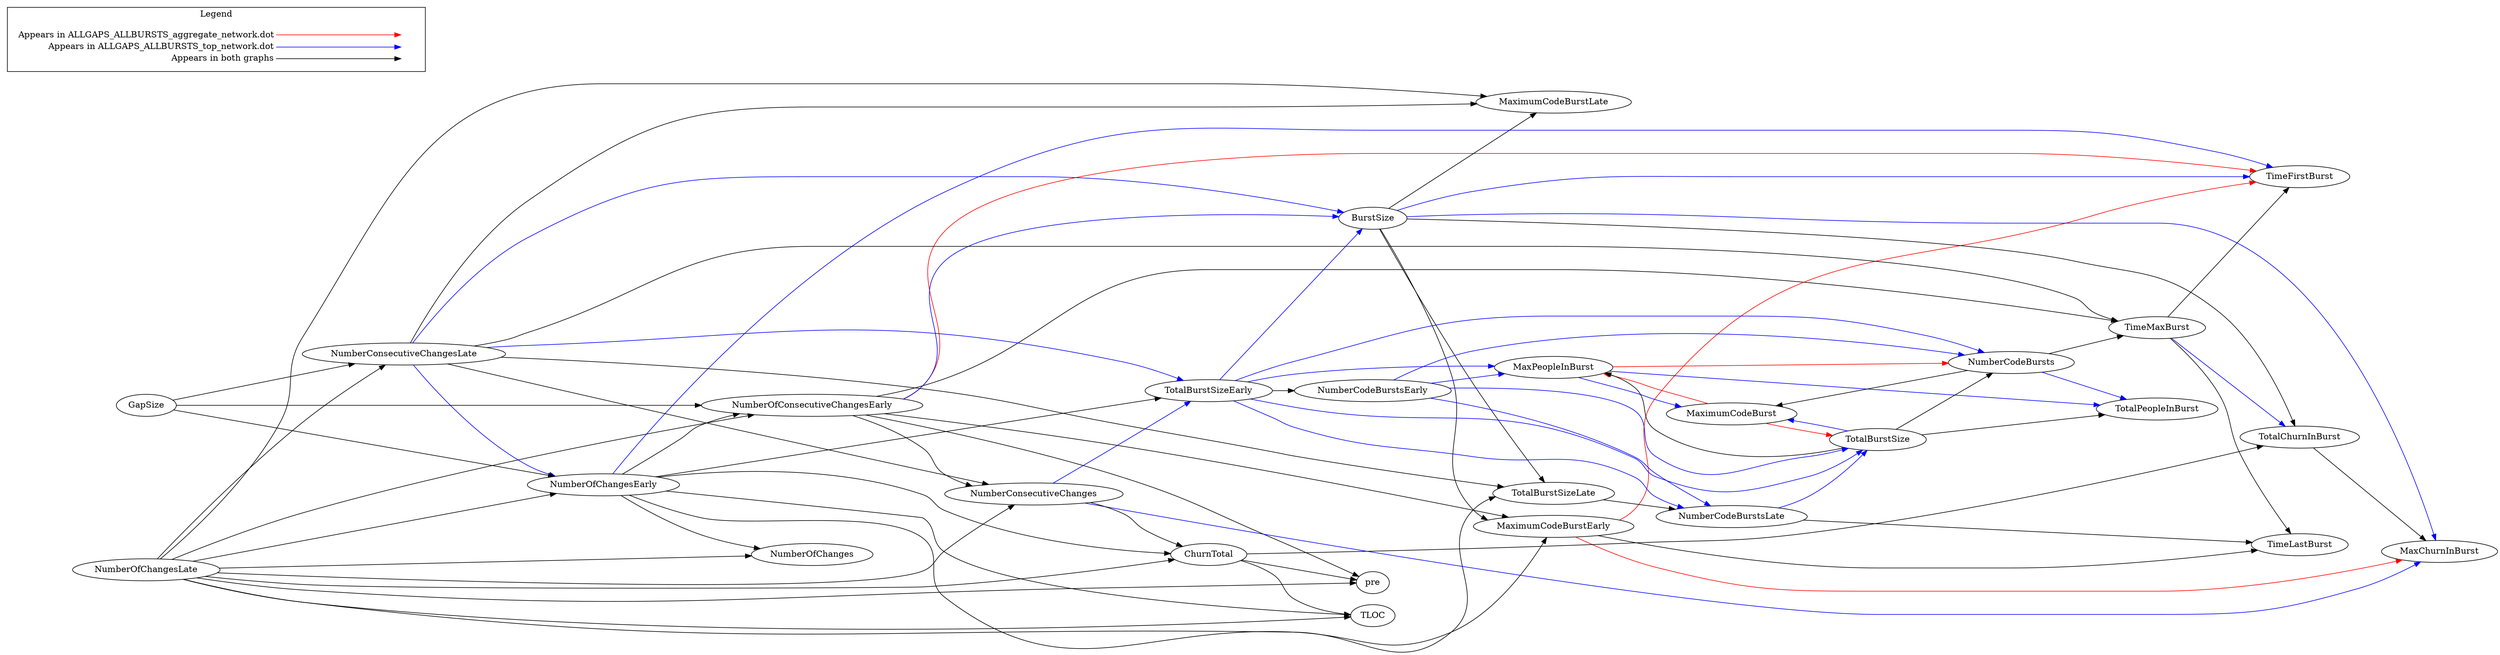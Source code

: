 digraph {
NumberOfConsecutiveChangesEarly -> TimeFirstBurst[color="red"];
MaximumCodeBurstEarly -> MaxChurnInBurst[color="red"];
MaximumCodeBurstEarly -> TimeFirstBurst[color="red"];
MaximumCodeBurst -> MaxPeopleInBurst[color="red"];
MaxPeopleInBurst -> NumberCodeBursts[color="red"];
MaximumCodeBurst -> TotalBurstSize[color="red"];
NumberOfChangesLate -> NumberOfChanges[color="black"];
NumberOfChangesLate -> NumberOfConsecutiveChangesEarly[color="black"];
NumberOfChangesEarly -> NumberOfChanges[color="black"];
NumberOfChangesEarly -> ChurnTotal[color="black"];
ChurnTotal -> TotalChurnInBurst[color="black"];
NumberOfConsecutiveChangesEarly -> NumberConsecutiveChanges[color="black"];
NumberConsecutiveChangesLate -> NumberConsecutiveChanges[color="black"];
TimeMaxBurst -> TimeFirstBurst[color="black"];
NumberCodeBurstsLate -> TimeLastBurst[color="black"];
NumberOfChangesLate -> ChurnTotal[color="black"];
NumberOfChangesLate -> NumberConsecutiveChangesLate[color="black"];
TotalChurnInBurst -> MaxChurnInBurst[color="black"];
ChurnTotal -> TLOC[color="black"];
TimeMaxBurst -> TimeLastBurst[color="black"];
NumberOfChangesLate -> MaximumCodeBurstLate[color="black"];
NumberOfChangesEarly -> MaximumCodeBurstEarly[color="black"];
NumberOfChangesEarly -> TLOC[color="black"];
NumberConsecutiveChangesLate -> MaximumCodeBurstLate[color="black"];
GapSize -> NumberConsecutiveChangesLate[color="black"];
TotalBurstSizeLate -> NumberCodeBurstsLate[color="black"];
NumberOfChangesLate -> NumberOfChangesEarly[color="black"];
NumberConsecutiveChangesLate -> TimeMaxBurst[color="black"];
NumberOfChangesLate -> pre[color="black"];
NumberOfChangesLate -> TLOC[color="black"];
MaximumCodeBurstEarly -> TimeLastBurst[color="black"];
ChurnTotal -> pre[color="black"];
NumberOfConsecutiveChangesEarly -> pre[color="black"];
NumberConsecutiveChanges -> ChurnTotal[color="black"];
NumberOfChangesLate -> TotalBurstSizeLate[color="black"];
NumberOfChangesEarly -> NumberOfConsecutiveChangesEarly[color="black"];
NumberOfConsecutiveChangesEarly -> MaximumCodeBurstEarly[color="black"];
BurstSize -> MaximumCodeBurstLate[color="black"];
BurstSize -> TotalChurnInBurst[color="black"];
TotalBurstSizeEarly -> NumberCodeBurstsEarly[color="black"];
TotalBurstSize -> MaxPeopleInBurst[color="black"];
NumberCodeBursts -> TimeMaxBurst[color="black"];
NumberOfChangesLate -> NumberConsecutiveChanges[color="black"];
NumberOfConsecutiveChangesEarly -> TimeMaxBurst[color="black"];
GapSize -> NumberOfChangesEarly[color="black"];
BurstSize -> MaximumCodeBurstEarly[color="black"];
TotalBurstSize -> TotalPeopleInBurst[color="black"];
TotalBurstSize -> NumberCodeBursts[color="black"];
NumberCodeBursts -> MaximumCodeBurst[color="black"];
NumberOfChangesEarly -> TotalBurstSizeEarly[color="black"];
NumberConsecutiveChangesLate -> TotalBurstSizeLate[color="black"];
GapSize -> NumberOfConsecutiveChangesEarly[color="black"];
BurstSize -> TotalBurstSizeLate[color="black"];
MaxPeopleInBurst -> TotalPeopleInBurst[color="blue"];
MaxPeopleInBurst -> MaximumCodeBurst[color="blue"];
NumberCodeBurstsLate -> TotalBurstSize[color="blue"];
NumberOfChangesEarly -> TimeFirstBurst[color="blue"];
NumberCodeBurstsEarly -> MaxPeopleInBurst[color="blue"];
NumberCodeBurstsEarly -> NumberCodeBurstsLate[color="blue"];
NumberCodeBurstsEarly -> TotalBurstSize[color="blue"];
NumberCodeBurstsEarly -> NumberCodeBursts[color="blue"];
NumberOfConsecutiveChangesEarly -> BurstSize[color="blue"];
NumberConsecutiveChangesLate -> NumberOfChangesEarly[color="blue"];
NumberConsecutiveChangesLate -> TotalBurstSizeEarly[color="blue"];
NumberConsecutiveChangesLate -> BurstSize[color="blue"];
TotalBurstSizeEarly -> MaxPeopleInBurst[color="blue"];
TotalBurstSizeEarly -> NumberCodeBurstsLate[color="blue"];
TotalBurstSizeEarly -> TotalBurstSize[color="blue"];
TotalBurstSizeEarly -> NumberCodeBursts[color="blue"];
TotalBurstSizeEarly -> BurstSize[color="blue"];
TotalBurstSize -> MaximumCodeBurst[color="blue"];
TimeMaxBurst -> TotalChurnInBurst[color="blue"];
NumberConsecutiveChanges -> MaxChurnInBurst[color="blue"];
NumberConsecutiveChanges -> TotalBurstSizeEarly[color="blue"];
NumberCodeBursts -> TotalPeopleInBurst[color="blue"];
BurstSize -> MaxChurnInBurst[color="blue"];
BurstSize -> TimeFirstBurst[color="blue"];

  rankdir=LR
  node [shape=plaintext]
  subgraph cluster_01 { 
    label = "Legend";
    key [label=<<table border="0" cellpadding="2" cellspacing="0" cellborder="0">
      <tr><td align="right" port="i1">Appears in ALLGAPS_ALLBURSTS_aggregate_network.dot</td></tr>
      <tr><td align="right" port="i2">Appears in ALLGAPS_ALLBURSTS_top_network.dot</td></tr>
      <tr><td align="right" port="i3">Appears in both graphs</td></tr>
      </table>>]
    key2 [label=<<table border="0" cellpadding="2" cellspacing="0" cellborder="0">
      <tr><td port="i1">&nbsp;</td></tr>
      <tr><td port="i2">&nbsp;</td></tr>
      <tr><td port="i3">&nbsp;</td></tr>
      </table>>]
    key:i1:e -> key2:i1:w [color=red]
    key:i2:e -> key2:i2:w [color=blue]
    key:i3:e -> key2:i3:w [color=black]
  }
}